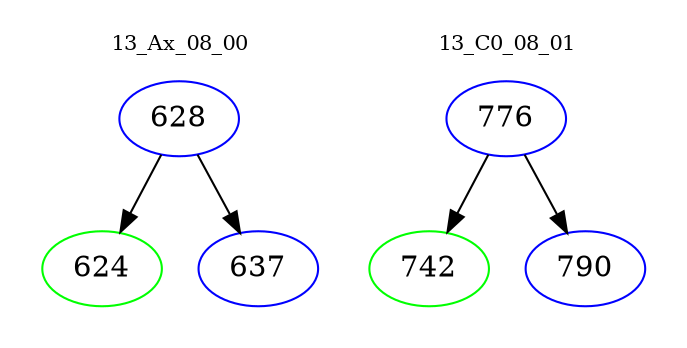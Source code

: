 digraph{
subgraph cluster_0 {
color = white
label = "13_Ax_08_00";
fontsize=10;
T0_628 [label="628", color="blue"]
T0_628 -> T0_624 [color="black"]
T0_624 [label="624", color="green"]
T0_628 -> T0_637 [color="black"]
T0_637 [label="637", color="blue"]
}
subgraph cluster_1 {
color = white
label = "13_C0_08_01";
fontsize=10;
T1_776 [label="776", color="blue"]
T1_776 -> T1_742 [color="black"]
T1_742 [label="742", color="green"]
T1_776 -> T1_790 [color="black"]
T1_790 [label="790", color="blue"]
}
}
